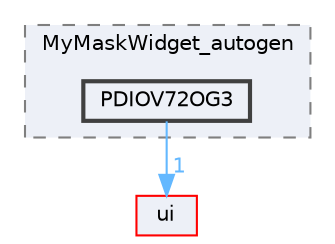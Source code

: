 digraph "PDIOV72OG3"
{
 // LATEX_PDF_SIZE
  bgcolor="transparent";
  edge [fontname=Helvetica,fontsize=10,labelfontname=Helvetica,labelfontsize=10];
  node [fontname=Helvetica,fontsize=10,shape=box,height=0.2,width=0.4];
  compound=true
  subgraph clusterdir_35bfbe87735bfd4d13da355c016e0397 {
    graph [ bgcolor="#edf0f7", pencolor="grey50", label="MyMaskWidget_autogen", fontname=Helvetica,fontsize=10 style="filled,dashed", URL="dir_35bfbe87735bfd4d13da355c016e0397.html",tooltip=""]
  dir_95529438acb828f7ee0b5f23c9d51c87 [label="PDIOV72OG3", fillcolor="#edf0f7", color="grey25", style="filled,bold", URL="dir_95529438acb828f7ee0b5f23c9d51c87.html",tooltip=""];
  }
  dir_1788f8309b1a812dcb800a185471cf6c [label="ui", fillcolor="#edf0f7", color="red", style="filled", URL="dir_1788f8309b1a812dcb800a185471cf6c.html",tooltip=""];
  dir_95529438acb828f7ee0b5f23c9d51c87->dir_1788f8309b1a812dcb800a185471cf6c [headlabel="1", labeldistance=1.5 headhref="dir_000284_000351.html" href="dir_000284_000351.html" color="steelblue1" fontcolor="steelblue1"];
}

